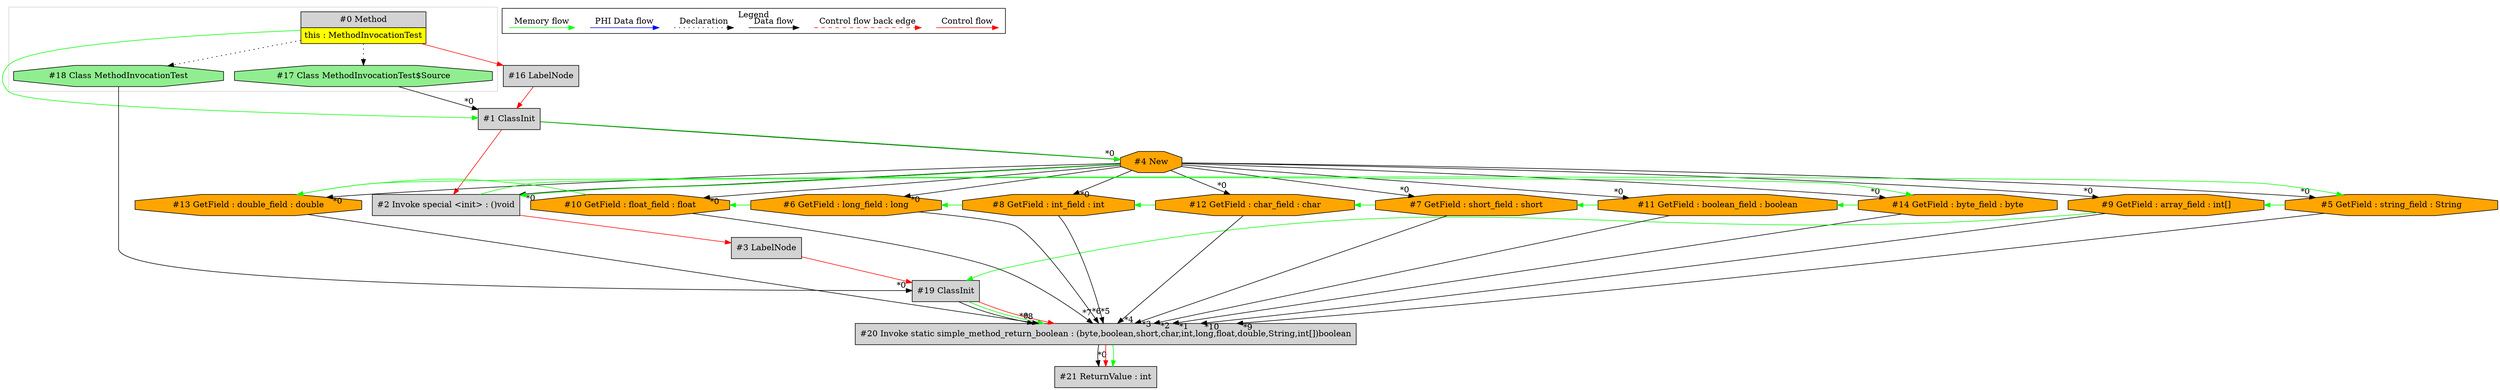 digraph {
 node0[margin="0", label=<<table border="0" cellborder="1" cellspacing="0" cellpadding="5"><tr><td colspan="1">#0 Method</td></tr><tr><td port="prj15" bgcolor="yellow">this : MethodInvocationTest</td></tr></table>>,shape=none, fillcolor=lightgrey, style=filled];
 node16[label="#16 LabelNode",shape=box, fillcolor=lightgrey, style=filled];
 node0 -> node16[labeldistance=2, color=red, fontcolor=red];
 node1[label="#1 ClassInit",shape=box, fillcolor=lightgrey, style=filled];
 node17 -> node1[headlabel="*0", labeldistance=2];
 node16 -> node1[labeldistance=2, color=red, fontcolor=red];
 node0 -> node1[labeldistance=2, color=green, constraint=false];
 node17[label="#17 Class MethodInvocationTest$Source",shape=octagon, fillcolor=lightgreen, style=filled];
 node0 -> node17[style=dotted];
 node4[label="#4 New",shape=octagon, fillcolor=orange, style=filled];
 node1 -> node4[headlabel="*0", labeldistance=2];
 node1 -> node4[labeldistance=2, color=green, constraint=false];
 node14[label="#14 GetField : byte_field : byte",shape=octagon, fillcolor=orange, style=filled];
 node4 -> node14[headlabel="*0", labeldistance=2];
 node2 -> node14[labeldistance=2, color=green, constraint=false];
 node2[label="#2 Invoke special <init> : ()void",shape=box, fillcolor=lightgrey, style=filled];
 node4 -> node2[headlabel="*0", labeldistance=2];
 node1 -> node2[labeldistance=2, color=red, fontcolor=red];
 node4 -> node2[labeldistance=2, color=green, constraint=false];
 node3[label="#3 LabelNode",shape=box, fillcolor=lightgrey, style=filled];
 node2 -> node3[labeldistance=2, color=red, fontcolor=red];
 node19[label="#19 ClassInit",shape=box, fillcolor=lightgrey, style=filled];
 node18 -> node19[headlabel="*0", labeldistance=2];
 node9 -> node19[labeldistance=2, color=green, constraint=false];
 node3 -> node19[labeldistance=2, color=red, fontcolor=red];
 node9[label="#9 GetField : array_field : int[]",shape=octagon, fillcolor=orange, style=filled];
 node4 -> node9[headlabel="*0", labeldistance=2];
 node5 -> node9[labeldistance=2, color=green, constraint=false];
 node5[label="#5 GetField : string_field : String",shape=octagon, fillcolor=orange, style=filled];
 node4 -> node5[headlabel="*0", labeldistance=2];
 node13 -> node5[labeldistance=2, color=green, constraint=false];
 node13[label="#13 GetField : double_field : double",shape=octagon, fillcolor=orange, style=filled];
 node4 -> node13[headlabel="*0", labeldistance=2];
 node10 -> node13[labeldistance=2, color=green, constraint=false];
 node10[label="#10 GetField : float_field : float",shape=octagon, fillcolor=orange, style=filled];
 node4 -> node10[headlabel="*0", labeldistance=2];
 node6 -> node10[labeldistance=2, color=green, constraint=false];
 node6[label="#6 GetField : long_field : long",shape=octagon, fillcolor=orange, style=filled];
 node4 -> node6[headlabel="*0", labeldistance=2];
 node8 -> node6[labeldistance=2, color=green, constraint=false];
 node8[label="#8 GetField : int_field : int",shape=octagon, fillcolor=orange, style=filled];
 node4 -> node8[headlabel="*0", labeldistance=2];
 node12 -> node8[labeldistance=2, color=green, constraint=false];
 node12[label="#12 GetField : char_field : char",shape=octagon, fillcolor=orange, style=filled];
 node4 -> node12[headlabel="*0", labeldistance=2];
 node7 -> node12[labeldistance=2, color=green, constraint=false];
 node7[label="#7 GetField : short_field : short",shape=octagon, fillcolor=orange, style=filled];
 node4 -> node7[headlabel="*0", labeldistance=2];
 node11 -> node7[labeldistance=2, color=green, constraint=false];
 node11[label="#11 GetField : boolean_field : boolean",shape=octagon, fillcolor=orange, style=filled];
 node4 -> node11[headlabel="*0", labeldistance=2];
 node14 -> node11[labeldistance=2, color=green, constraint=false];
 node20[label="#20 Invoke static simple_method_return_boolean : (byte,boolean,short,char,int,long,float,double,String,int[])boolean",shape=box, fillcolor=lightgrey, style=filled];
 node19 -> node20[headlabel="*0", labeldistance=2];
 node14 -> node20[headlabel="*1", labeldistance=2];
 node11 -> node20[headlabel="*2", labeldistance=2];
 node7 -> node20[headlabel="*3", labeldistance=2];
 node12 -> node20[headlabel="*4", labeldistance=2];
 node8 -> node20[headlabel="*5", labeldistance=2];
 node6 -> node20[headlabel="*6", labeldistance=2];
 node10 -> node20[headlabel="*7", labeldistance=2];
 node13 -> node20[headlabel="*8", labeldistance=2];
 node5 -> node20[headlabel="*9", labeldistance=2];
 node9 -> node20[headlabel="*10", labeldistance=2];
 node19 -> node20[labeldistance=2, color=green, constraint=false];
 node19 -> node20[labeldistance=2, color=red, fontcolor=red];
 node21[label="#21 ReturnValue : int",shape=box, fillcolor=lightgrey, style=filled];
 node20 -> node21[headlabel="*0", labeldistance=2];
 node20 -> node21[labeldistance=2, color=red, fontcolor=red];
 node20 -> node21[labeldistance=2, color=green, constraint=false];
 node18[label="#18 Class MethodInvocationTest",shape=octagon, fillcolor=lightgreen, style=filled];
 node0 -> node18[style=dotted];
 subgraph cluster_0 {
  color=lightgray;
  node0;
  node17;
  node18;
 }
 subgraph cluster_000 {
  label = "Legend";
  node [shape=point]
  {
   rank=same;
   c0 [style = invis];
   c1 [style = invis];
   c2 [style = invis];
   c3 [style = invis];
   d0 [style = invis];
   d1 [style = invis];
   d2 [style = invis];
   d3 [style = invis];
   d4 [style = invis];
   d5 [style = invis];
   d6 [style = invis];
   d7 [style = invis];
  }
  c0 -> c1 [label="Control flow", style=solid, color=red]
  c2 -> c3 [label="Control flow back edge", style=dashed, color=red]
  d0 -> d1 [label="Data flow"]
  d2 -> d3 [label="Declaration", style=dotted]
  d4 -> d5 [label="PHI Data flow", color=blue]
  d6 -> d7 [label="Memory flow", color=green]
 }

}
